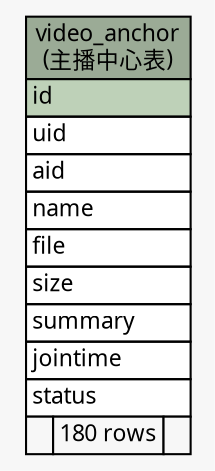 // dot 2.26.0 on Linux 2.6.32-504.3.3.el6.x86_64
// SchemaSpy rev Unknown
digraph "video_anchor" {
  graph [
    rankdir="RL"
    bgcolor="#f7f7f7"
    nodesep="0.18"
    ranksep="0.46"
    fontname="Microsoft YaHei"
    fontsize="11"
  ];
  node [
    fontname="Microsoft YaHei"
    fontsize="11"
    shape="plaintext"
  ];
  edge [
    arrowsize="0.8"
  ];
  "video_anchor" [
    label=<
    <TABLE BORDER="0" CELLBORDER="1" CELLSPACING="0" BGCOLOR="#ffffff">
      <TR><TD COLSPAN="3" BGCOLOR="#9bab96" ALIGN="CENTER">video_anchor<br/>(主播中心表)</TD></TR>
      <TR><TD PORT="id" COLSPAN="3" BGCOLOR="#bed1b8" ALIGN="LEFT">id</TD></TR>
      <TR><TD PORT="uid" COLSPAN="3" ALIGN="LEFT">uid</TD></TR>
      <TR><TD PORT="aid" COLSPAN="3" ALIGN="LEFT">aid</TD></TR>
      <TR><TD PORT="name" COLSPAN="3" ALIGN="LEFT">name</TD></TR>
      <TR><TD PORT="file" COLSPAN="3" ALIGN="LEFT">file</TD></TR>
      <TR><TD PORT="size" COLSPAN="3" ALIGN="LEFT">size</TD></TR>
      <TR><TD PORT="summary" COLSPAN="3" ALIGN="LEFT">summary</TD></TR>
      <TR><TD PORT="jointime" COLSPAN="3" ALIGN="LEFT">jointime</TD></TR>
      <TR><TD PORT="status" COLSPAN="3" ALIGN="LEFT">status</TD></TR>
      <TR><TD ALIGN="LEFT" BGCOLOR="#f7f7f7">  </TD><TD ALIGN="RIGHT" BGCOLOR="#f7f7f7">180 rows</TD><TD ALIGN="RIGHT" BGCOLOR="#f7f7f7">  </TD></TR>
    </TABLE>>
    URL="tables/video_anchor.html"
    tooltip="video_anchor"
  ];
}
